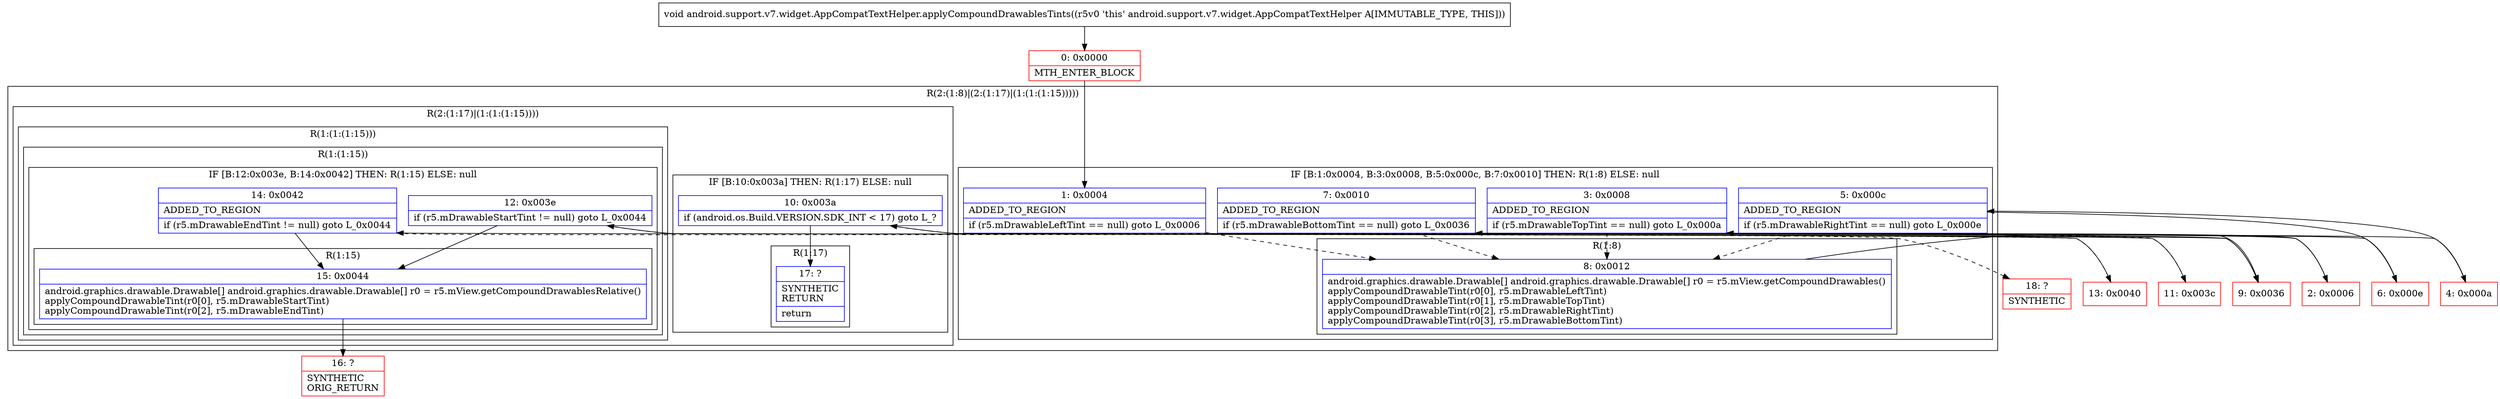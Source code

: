 digraph "CFG forandroid.support.v7.widget.AppCompatTextHelper.applyCompoundDrawablesTints()V" {
subgraph cluster_Region_838202210 {
label = "R(2:(1:8)|(2:(1:17)|(1:(1:(1:15)))))";
node [shape=record,color=blue];
subgraph cluster_IfRegion_1508135581 {
label = "IF [B:1:0x0004, B:3:0x0008, B:5:0x000c, B:7:0x0010] THEN: R(1:8) ELSE: null";
node [shape=record,color=blue];
Node_1 [shape=record,label="{1\:\ 0x0004|ADDED_TO_REGION\l|if (r5.mDrawableLeftTint == null) goto L_0x0006\l}"];
Node_3 [shape=record,label="{3\:\ 0x0008|ADDED_TO_REGION\l|if (r5.mDrawableTopTint == null) goto L_0x000a\l}"];
Node_5 [shape=record,label="{5\:\ 0x000c|ADDED_TO_REGION\l|if (r5.mDrawableRightTint == null) goto L_0x000e\l}"];
Node_7 [shape=record,label="{7\:\ 0x0010|ADDED_TO_REGION\l|if (r5.mDrawableBottomTint == null) goto L_0x0036\l}"];
subgraph cluster_Region_1235817370 {
label = "R(1:8)";
node [shape=record,color=blue];
Node_8 [shape=record,label="{8\:\ 0x0012|android.graphics.drawable.Drawable[] android.graphics.drawable.Drawable[] r0 = r5.mView.getCompoundDrawables()\lapplyCompoundDrawableTint(r0[0], r5.mDrawableLeftTint)\lapplyCompoundDrawableTint(r0[1], r5.mDrawableTopTint)\lapplyCompoundDrawableTint(r0[2], r5.mDrawableRightTint)\lapplyCompoundDrawableTint(r0[3], r5.mDrawableBottomTint)\l}"];
}
}
subgraph cluster_Region_1893440582 {
label = "R(2:(1:17)|(1:(1:(1:15))))";
node [shape=record,color=blue];
subgraph cluster_IfRegion_1355565079 {
label = "IF [B:10:0x003a] THEN: R(1:17) ELSE: null";
node [shape=record,color=blue];
Node_10 [shape=record,label="{10\:\ 0x003a|if (android.os.Build.VERSION.SDK_INT \< 17) goto L_?\l}"];
subgraph cluster_Region_1320996751 {
label = "R(1:17)";
node [shape=record,color=blue];
Node_17 [shape=record,label="{17\:\ ?|SYNTHETIC\lRETURN\l|return\l}"];
}
}
subgraph cluster_Region_892800127 {
label = "R(1:(1:(1:15)))";
node [shape=record,color=blue];
subgraph cluster_Region_430083891 {
label = "R(1:(1:15))";
node [shape=record,color=blue];
subgraph cluster_IfRegion_723316960 {
label = "IF [B:12:0x003e, B:14:0x0042] THEN: R(1:15) ELSE: null";
node [shape=record,color=blue];
Node_12 [shape=record,label="{12\:\ 0x003e|if (r5.mDrawableStartTint != null) goto L_0x0044\l}"];
Node_14 [shape=record,label="{14\:\ 0x0042|ADDED_TO_REGION\l|if (r5.mDrawableEndTint != null) goto L_0x0044\l}"];
subgraph cluster_Region_892773831 {
label = "R(1:15)";
node [shape=record,color=blue];
Node_15 [shape=record,label="{15\:\ 0x0044|android.graphics.drawable.Drawable[] android.graphics.drawable.Drawable[] r0 = r5.mView.getCompoundDrawablesRelative()\lapplyCompoundDrawableTint(r0[0], r5.mDrawableStartTint)\lapplyCompoundDrawableTint(r0[2], r5.mDrawableEndTint)\l}"];
}
}
}
}
}
}
Node_0 [shape=record,color=red,label="{0\:\ 0x0000|MTH_ENTER_BLOCK\l}"];
Node_2 [shape=record,color=red,label="{2\:\ 0x0006}"];
Node_4 [shape=record,color=red,label="{4\:\ 0x000a}"];
Node_6 [shape=record,color=red,label="{6\:\ 0x000e}"];
Node_9 [shape=record,color=red,label="{9\:\ 0x0036}"];
Node_11 [shape=record,color=red,label="{11\:\ 0x003c}"];
Node_13 [shape=record,color=red,label="{13\:\ 0x0040}"];
Node_16 [shape=record,color=red,label="{16\:\ ?|SYNTHETIC\lORIG_RETURN\l}"];
Node_18 [shape=record,color=red,label="{18\:\ ?|SYNTHETIC\l}"];
MethodNode[shape=record,label="{void android.support.v7.widget.AppCompatTextHelper.applyCompoundDrawablesTints((r5v0 'this' android.support.v7.widget.AppCompatTextHelper A[IMMUTABLE_TYPE, THIS])) }"];
MethodNode -> Node_0;
Node_1 -> Node_2;
Node_1 -> Node_8[style=dashed];
Node_3 -> Node_4;
Node_3 -> Node_8[style=dashed];
Node_5 -> Node_6;
Node_5 -> Node_8[style=dashed];
Node_7 -> Node_8[style=dashed];
Node_7 -> Node_9;
Node_8 -> Node_9;
Node_10 -> Node_11[style=dashed];
Node_10 -> Node_17;
Node_12 -> Node_13[style=dashed];
Node_12 -> Node_15;
Node_14 -> Node_15;
Node_14 -> Node_18[style=dashed];
Node_15 -> Node_16;
Node_0 -> Node_1;
Node_2 -> Node_3;
Node_4 -> Node_5;
Node_6 -> Node_7;
Node_9 -> Node_10;
Node_11 -> Node_12;
Node_13 -> Node_14;
}

